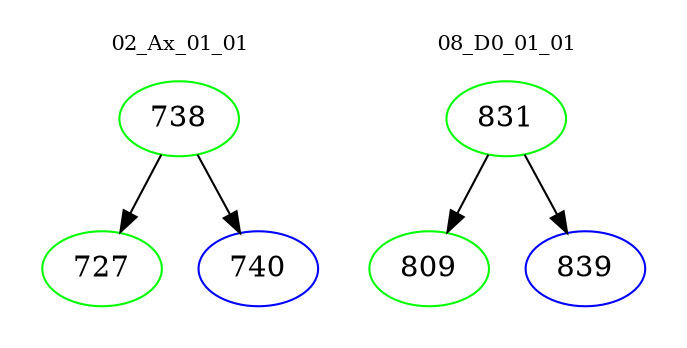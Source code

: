 digraph{
subgraph cluster_0 {
color = white
label = "02_Ax_01_01";
fontsize=10;
T0_738 [label="738", color="green"]
T0_738 -> T0_727 [color="black"]
T0_727 [label="727", color="green"]
T0_738 -> T0_740 [color="black"]
T0_740 [label="740", color="blue"]
}
subgraph cluster_1 {
color = white
label = "08_D0_01_01";
fontsize=10;
T1_831 [label="831", color="green"]
T1_831 -> T1_809 [color="black"]
T1_809 [label="809", color="green"]
T1_831 -> T1_839 [color="black"]
T1_839 [label="839", color="blue"]
}
}
